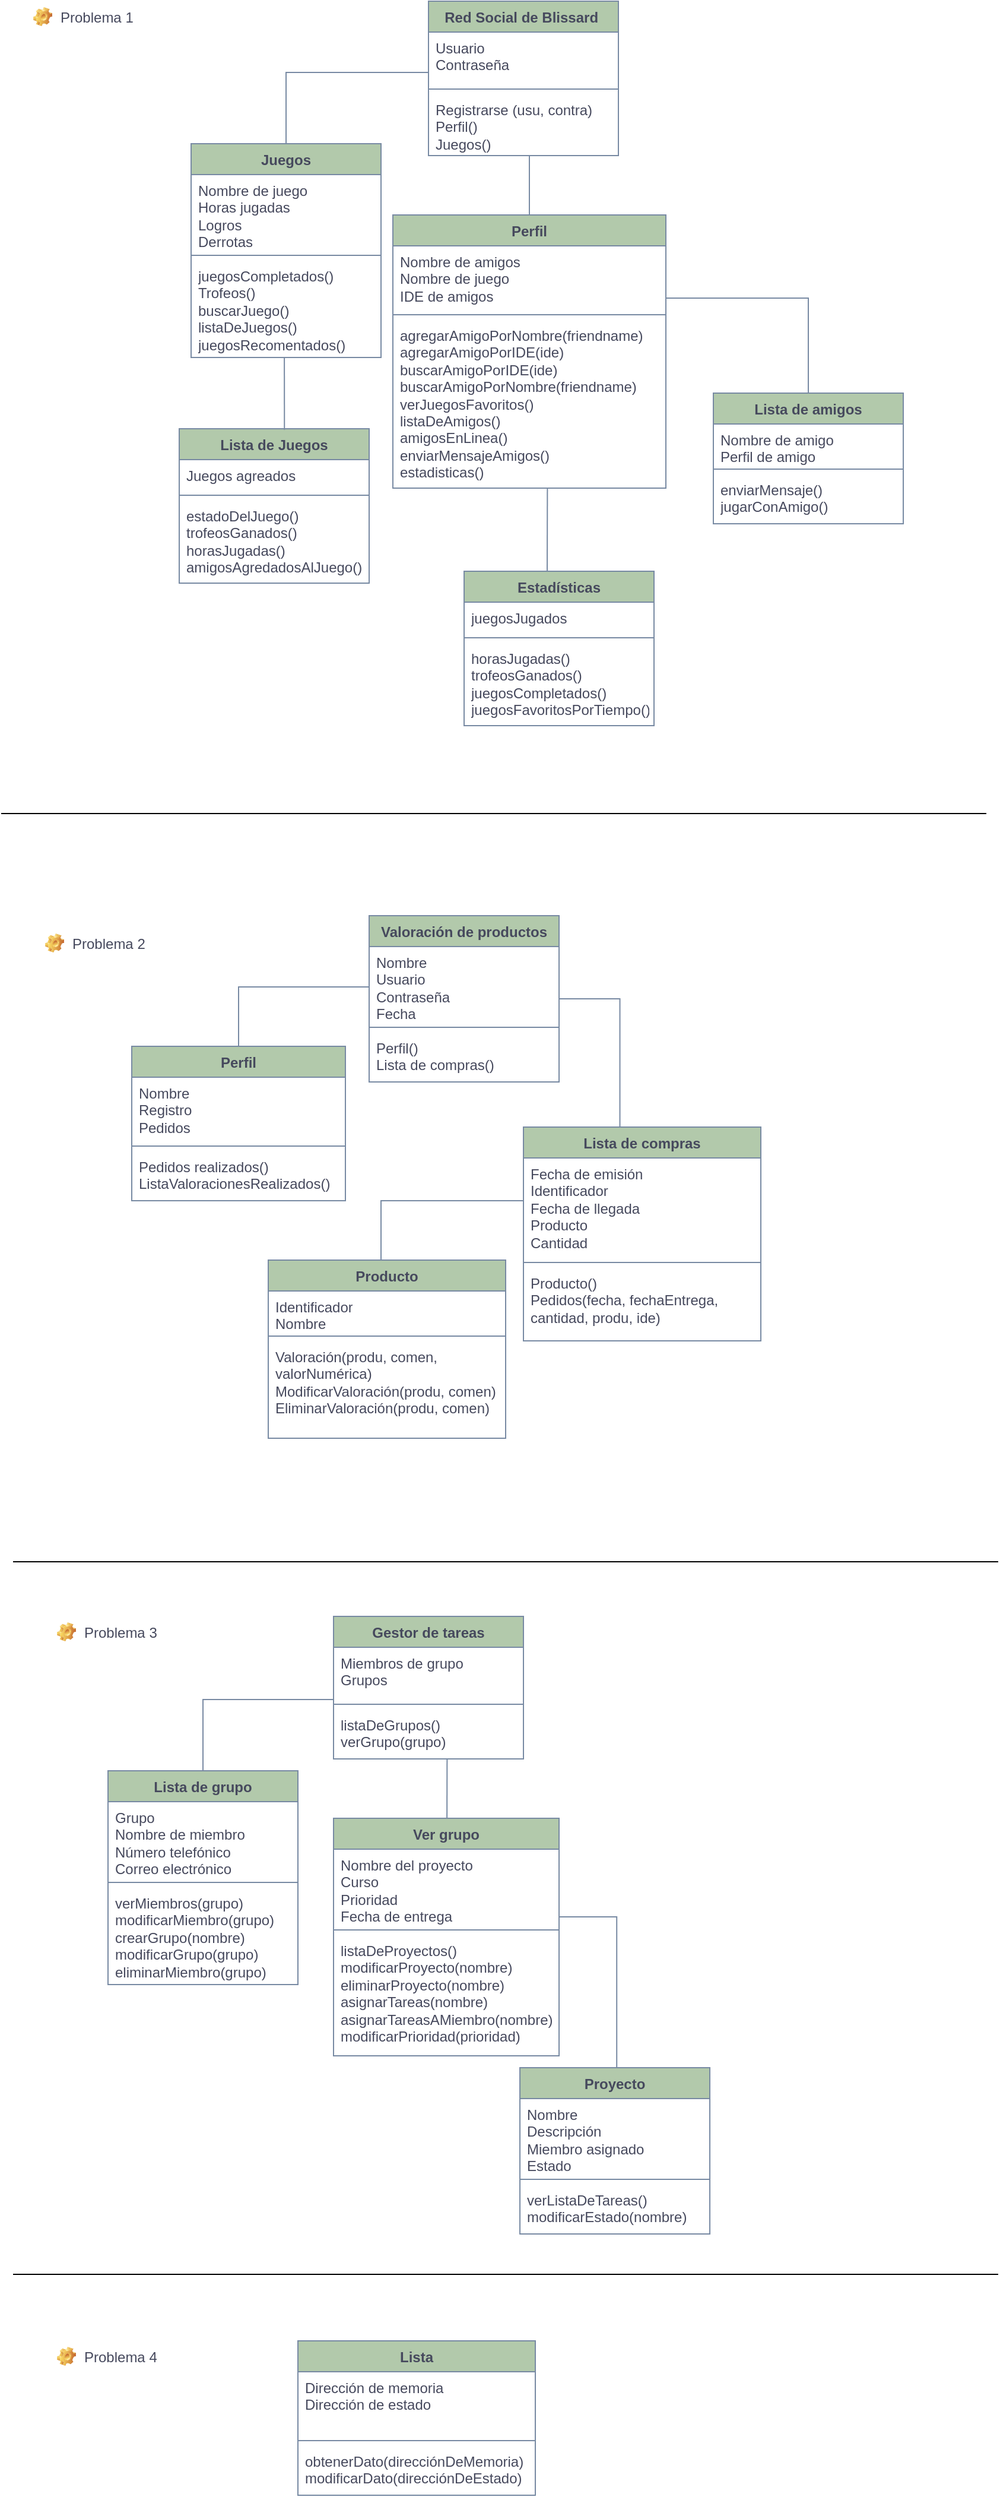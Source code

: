 <mxfile version="28.1.0">
  <diagram name="Page-1" id="nePGHPv4rIZrpmW9tdRf">
    <mxGraphModel dx="4916" dy="2832" grid="1" gridSize="10" guides="1" tooltips="1" connect="1" arrows="1" fold="1" page="1" pageScale="1" pageWidth="850" pageHeight="1100" math="0" shadow="0">
      <root>
        <mxCell id="0" />
        <mxCell id="1" parent="0" />
        <mxCell id="qGfshK4993wqcHGZQ2OQ-21" value="&lt;span style=&quot;text-wrap-mode: nowrap;&quot;&gt;Red Social de Blissard&amp;nbsp;&lt;/span&gt;" style="swimlane;fontStyle=1;align=center;verticalAlign=top;childLayout=stackLayout;horizontal=1;startSize=26;horizontalStack=0;resizeParent=1;resizeParentMax=0;resizeLast=0;collapsible=1;marginBottom=0;whiteSpace=wrap;html=1;labelBackgroundColor=none;fillColor=#B2C9AB;strokeColor=#788AA3;fontColor=#46495D;" parent="1" vertex="1">
          <mxGeometry x="360" y="40" width="160" height="130" as="geometry" />
        </mxCell>
        <mxCell id="qGfshK4993wqcHGZQ2OQ-22" value="Usuario&lt;div&gt;Contraseña&lt;/div&gt;" style="text;strokeColor=none;fillColor=none;align=left;verticalAlign=top;spacingLeft=4;spacingRight=4;overflow=hidden;rotatable=0;points=[[0,0.5],[1,0.5]];portConstraint=eastwest;whiteSpace=wrap;html=1;labelBackgroundColor=none;fontColor=#46495D;" parent="qGfshK4993wqcHGZQ2OQ-21" vertex="1">
          <mxGeometry y="26" width="160" height="44" as="geometry" />
        </mxCell>
        <mxCell id="qGfshK4993wqcHGZQ2OQ-23" value="" style="line;strokeWidth=1;fillColor=none;align=left;verticalAlign=middle;spacingTop=-1;spacingLeft=3;spacingRight=3;rotatable=0;labelPosition=right;points=[];portConstraint=eastwest;strokeColor=#788AA3;labelBackgroundColor=none;fontColor=#46495D;" parent="qGfshK4993wqcHGZQ2OQ-21" vertex="1">
          <mxGeometry y="70" width="160" height="8" as="geometry" />
        </mxCell>
        <mxCell id="qGfshK4993wqcHGZQ2OQ-24" value="&lt;div&gt;Registrarse (usu, contra)&lt;/div&gt;&lt;div&gt;Perfil()&lt;/div&gt;&lt;div&gt;Juegos()&lt;/div&gt;&lt;div&gt;&lt;br&gt;&lt;/div&gt;" style="text;strokeColor=none;fillColor=none;align=left;verticalAlign=top;spacingLeft=4;spacingRight=4;overflow=hidden;rotatable=0;points=[[0,0.5],[1,0.5]];portConstraint=eastwest;whiteSpace=wrap;html=1;labelBackgroundColor=none;fontColor=#46495D;" parent="qGfshK4993wqcHGZQ2OQ-21" vertex="1">
          <mxGeometry y="78" width="160" height="52" as="geometry" />
        </mxCell>
        <mxCell id="qGfshK4993wqcHGZQ2OQ-25" value="Perfil" style="swimlane;fontStyle=1;align=center;verticalAlign=top;childLayout=stackLayout;horizontal=1;startSize=26;horizontalStack=0;resizeParent=1;resizeParentMax=0;resizeLast=0;collapsible=1;marginBottom=0;whiteSpace=wrap;html=1;labelBackgroundColor=none;fillColor=#B2C9AB;strokeColor=#788AA3;fontColor=#46495D;" parent="1" vertex="1">
          <mxGeometry x="330" y="220" width="230" height="230" as="geometry" />
        </mxCell>
        <mxCell id="qGfshK4993wqcHGZQ2OQ-26" value="Nombre de amigos&lt;div&gt;Nombre de juego&lt;/div&gt;&lt;div&gt;IDE de amigos&lt;/div&gt;&lt;div&gt;&lt;br&gt;&lt;/div&gt;" style="text;strokeColor=none;fillColor=none;align=left;verticalAlign=top;spacingLeft=4;spacingRight=4;overflow=hidden;rotatable=0;points=[[0,0.5],[1,0.5]];portConstraint=eastwest;whiteSpace=wrap;html=1;labelBackgroundColor=none;fontColor=#46495D;" parent="qGfshK4993wqcHGZQ2OQ-25" vertex="1">
          <mxGeometry y="26" width="230" height="54" as="geometry" />
        </mxCell>
        <mxCell id="qGfshK4993wqcHGZQ2OQ-27" value="" style="line;strokeWidth=1;fillColor=none;align=left;verticalAlign=middle;spacingTop=-1;spacingLeft=3;spacingRight=3;rotatable=0;labelPosition=right;points=[];portConstraint=eastwest;strokeColor=#788AA3;labelBackgroundColor=none;fontColor=#46495D;" parent="qGfshK4993wqcHGZQ2OQ-25" vertex="1">
          <mxGeometry y="80" width="230" height="8" as="geometry" />
        </mxCell>
        <mxCell id="qGfshK4993wqcHGZQ2OQ-28" value="agregarAmigoPorNombre(friendname)&lt;div&gt;agregarAmigoPorIDE(ide)&lt;/div&gt;&lt;div&gt;buscarAmigoPorIDE(ide)&lt;/div&gt;&lt;div&gt;buscarAmigoPorNombre(friendname)&lt;/div&gt;&lt;div&gt;verJuegosFavoritos()&lt;/div&gt;&lt;div&gt;listaDeAmigos()&lt;/div&gt;&lt;div&gt;amigosEnLinea()&lt;/div&gt;&lt;div&gt;enviarMensajeAmigos()&lt;/div&gt;&lt;div&gt;estadisticas()&lt;/div&gt;" style="text;strokeColor=none;fillColor=none;align=left;verticalAlign=top;spacingLeft=4;spacingRight=4;overflow=hidden;rotatable=0;points=[[0,0.5],[1,0.5]];portConstraint=eastwest;whiteSpace=wrap;html=1;labelBackgroundColor=none;fontColor=#46495D;" parent="qGfshK4993wqcHGZQ2OQ-25" vertex="1">
          <mxGeometry y="88" width="230" height="142" as="geometry" />
        </mxCell>
        <mxCell id="qGfshK4993wqcHGZQ2OQ-31" value="" style="shape=crossbar;whiteSpace=wrap;html=1;rounded=1;direction=south;fillColor=#B2C9AB;strokeColor=#788AA3;fontColor=#46495D;labelBackgroundColor=none;" parent="1" vertex="1">
          <mxGeometry x="435" y="170" width="20" height="50" as="geometry" />
        </mxCell>
        <mxCell id="qGfshK4993wqcHGZQ2OQ-33" value="Juegos" style="swimlane;fontStyle=1;align=center;verticalAlign=top;childLayout=stackLayout;horizontal=1;startSize=26;horizontalStack=0;resizeParent=1;resizeParentMax=0;resizeLast=0;collapsible=1;marginBottom=0;whiteSpace=wrap;html=1;labelBackgroundColor=none;fillColor=#B2C9AB;strokeColor=#788AA3;fontColor=#46495D;" parent="1" vertex="1">
          <mxGeometry x="160" y="160" width="160" height="180" as="geometry" />
        </mxCell>
        <mxCell id="qGfshK4993wqcHGZQ2OQ-34" value="Nombre de juego&lt;div&gt;Horas jugadas&lt;/div&gt;&lt;div&gt;Logros&lt;/div&gt;&lt;div&gt;Derrotas&lt;/div&gt;&lt;div&gt;&lt;br&gt;&lt;/div&gt;&lt;div&gt;&lt;br&gt;&lt;/div&gt;" style="text;strokeColor=none;fillColor=none;align=left;verticalAlign=top;spacingLeft=4;spacingRight=4;overflow=hidden;rotatable=0;points=[[0,0.5],[1,0.5]];portConstraint=eastwest;whiteSpace=wrap;html=1;labelBackgroundColor=none;fontColor=#46495D;" parent="qGfshK4993wqcHGZQ2OQ-33" vertex="1">
          <mxGeometry y="26" width="160" height="64" as="geometry" />
        </mxCell>
        <mxCell id="qGfshK4993wqcHGZQ2OQ-35" value="" style="line;strokeWidth=1;fillColor=none;align=left;verticalAlign=middle;spacingTop=-1;spacingLeft=3;spacingRight=3;rotatable=0;labelPosition=right;points=[];portConstraint=eastwest;strokeColor=#788AA3;labelBackgroundColor=none;fontColor=#46495D;" parent="qGfshK4993wqcHGZQ2OQ-33" vertex="1">
          <mxGeometry y="90" width="160" height="8" as="geometry" />
        </mxCell>
        <mxCell id="qGfshK4993wqcHGZQ2OQ-36" value="juegosCompletados()&lt;div&gt;Trofeos()&lt;/div&gt;&lt;div&gt;buscarJuego()&lt;/div&gt;&lt;div&gt;listaDeJuegos()&lt;/div&gt;&lt;div&gt;juegosRecomentados()&lt;/div&gt;&lt;div&gt;&lt;br&gt;&lt;/div&gt;" style="text;strokeColor=none;fillColor=none;align=left;verticalAlign=top;spacingLeft=4;spacingRight=4;overflow=hidden;rotatable=0;points=[[0,0.5],[1,0.5]];portConstraint=eastwest;whiteSpace=wrap;html=1;labelBackgroundColor=none;fontColor=#46495D;" parent="qGfshK4993wqcHGZQ2OQ-33" vertex="1">
          <mxGeometry y="98" width="160" height="82" as="geometry" />
        </mxCell>
        <mxCell id="qGfshK4993wqcHGZQ2OQ-44" value="" style="shape=partialRectangle;whiteSpace=wrap;html=1;bottom=0;right=0;fillColor=none;labelBackgroundColor=none;strokeColor=#788AA3;fontColor=#46495D;" parent="1" vertex="1">
          <mxGeometry x="240" y="100" width="120" height="60" as="geometry" />
        </mxCell>
        <mxCell id="qGfshK4993wqcHGZQ2OQ-46" value="Lista de amigos" style="swimlane;fontStyle=1;align=center;verticalAlign=top;childLayout=stackLayout;horizontal=1;startSize=26;horizontalStack=0;resizeParent=1;resizeParentMax=0;resizeLast=0;collapsible=1;marginBottom=0;whiteSpace=wrap;html=1;labelBackgroundColor=none;fillColor=#B2C9AB;strokeColor=#788AA3;fontColor=#46495D;" parent="1" vertex="1">
          <mxGeometry x="600" y="370" width="160" height="110" as="geometry" />
        </mxCell>
        <mxCell id="qGfshK4993wqcHGZQ2OQ-47" value="Nombre de amigo&lt;div&gt;Perfil de amigo&lt;/div&gt;&lt;div&gt;&lt;br&gt;&lt;/div&gt;&lt;div&gt;&lt;br&gt;&lt;/div&gt;" style="text;strokeColor=none;fillColor=none;align=left;verticalAlign=top;spacingLeft=4;spacingRight=4;overflow=hidden;rotatable=0;points=[[0,0.5],[1,0.5]];portConstraint=eastwest;whiteSpace=wrap;html=1;labelBackgroundColor=none;fontColor=#46495D;" parent="qGfshK4993wqcHGZQ2OQ-46" vertex="1">
          <mxGeometry y="26" width="160" height="34" as="geometry" />
        </mxCell>
        <mxCell id="qGfshK4993wqcHGZQ2OQ-48" value="" style="line;strokeWidth=1;fillColor=none;align=left;verticalAlign=middle;spacingTop=-1;spacingLeft=3;spacingRight=3;rotatable=0;labelPosition=right;points=[];portConstraint=eastwest;strokeColor=#788AA3;labelBackgroundColor=none;fontColor=#46495D;" parent="qGfshK4993wqcHGZQ2OQ-46" vertex="1">
          <mxGeometry y="60" width="160" height="8" as="geometry" />
        </mxCell>
        <mxCell id="qGfshK4993wqcHGZQ2OQ-49" value="enviarMensaje()&lt;div&gt;jugarConAmigo()&lt;/div&gt;&lt;div&gt;&lt;br&gt;&lt;/div&gt;" style="text;strokeColor=none;fillColor=none;align=left;verticalAlign=top;spacingLeft=4;spacingRight=4;overflow=hidden;rotatable=0;points=[[0,0.5],[1,0.5]];portConstraint=eastwest;whiteSpace=wrap;html=1;labelBackgroundColor=none;fontColor=#46495D;" parent="qGfshK4993wqcHGZQ2OQ-46" vertex="1">
          <mxGeometry y="68" width="160" height="42" as="geometry" />
        </mxCell>
        <mxCell id="qGfshK4993wqcHGZQ2OQ-51" value="" style="endArrow=none;html=1;edgeStyle=orthogonalEdgeStyle;rounded=0;entryX=0.5;entryY=0;entryDx=0;entryDy=0;labelBackgroundColor=none;strokeColor=#788AA3;fontColor=default;" parent="1" target="qGfshK4993wqcHGZQ2OQ-46" edge="1">
          <mxGeometry relative="1" as="geometry">
            <mxPoint x="560" y="290" as="sourcePoint" />
            <mxPoint x="720" y="230" as="targetPoint" />
            <Array as="points">
              <mxPoint x="680" y="290" />
            </Array>
          </mxGeometry>
        </mxCell>
        <mxCell id="qGfshK4993wqcHGZQ2OQ-54" value="Lista de Juegos" style="swimlane;fontStyle=1;align=center;verticalAlign=top;childLayout=stackLayout;horizontal=1;startSize=26;horizontalStack=0;resizeParent=1;resizeParentMax=0;resizeLast=0;collapsible=1;marginBottom=0;whiteSpace=wrap;html=1;labelBackgroundColor=none;fillColor=#B2C9AB;strokeColor=#788AA3;fontColor=#46495D;" parent="1" vertex="1">
          <mxGeometry x="150" y="400" width="160" height="130" as="geometry" />
        </mxCell>
        <mxCell id="qGfshK4993wqcHGZQ2OQ-55" value="Juegos agreados" style="text;strokeColor=none;fillColor=none;align=left;verticalAlign=top;spacingLeft=4;spacingRight=4;overflow=hidden;rotatable=0;points=[[0,0.5],[1,0.5]];portConstraint=eastwest;whiteSpace=wrap;html=1;labelBackgroundColor=none;fontColor=#46495D;" parent="qGfshK4993wqcHGZQ2OQ-54" vertex="1">
          <mxGeometry y="26" width="160" height="26" as="geometry" />
        </mxCell>
        <mxCell id="qGfshK4993wqcHGZQ2OQ-56" value="" style="line;strokeWidth=1;fillColor=none;align=left;verticalAlign=middle;spacingTop=-1;spacingLeft=3;spacingRight=3;rotatable=0;labelPosition=right;points=[];portConstraint=eastwest;strokeColor=#788AA3;labelBackgroundColor=none;fontColor=#46495D;" parent="qGfshK4993wqcHGZQ2OQ-54" vertex="1">
          <mxGeometry y="52" width="160" height="8" as="geometry" />
        </mxCell>
        <mxCell id="qGfshK4993wqcHGZQ2OQ-57" value="estadoDelJuego()&lt;div&gt;trofeosGanados()&lt;/div&gt;&lt;div&gt;horasJugadas()&lt;/div&gt;&lt;div&gt;amigosAgredadosAlJuego()&lt;br&gt;&lt;/div&gt;&lt;div&gt;&lt;br&gt;&lt;/div&gt;&lt;div&gt;&lt;br&gt;&lt;/div&gt;" style="text;strokeColor=none;fillColor=none;align=left;verticalAlign=top;spacingLeft=4;spacingRight=4;overflow=hidden;rotatable=0;points=[[0,0.5],[1,0.5]];portConstraint=eastwest;whiteSpace=wrap;html=1;labelBackgroundColor=none;fontColor=#46495D;" parent="qGfshK4993wqcHGZQ2OQ-54" vertex="1">
          <mxGeometry y="60" width="160" height="70" as="geometry" />
        </mxCell>
        <mxCell id="qGfshK4993wqcHGZQ2OQ-61" value="" style="endArrow=none;html=1;rounded=0;exitX=0.554;exitY=0.007;exitDx=0;exitDy=0;exitPerimeter=0;entryX=0.491;entryY=1;entryDx=0;entryDy=0;entryPerimeter=0;labelBackgroundColor=none;strokeColor=#788AA3;fontColor=default;" parent="1" source="qGfshK4993wqcHGZQ2OQ-54" target="qGfshK4993wqcHGZQ2OQ-36" edge="1">
          <mxGeometry width="50" height="50" relative="1" as="geometry">
            <mxPoint x="300" y="370" as="sourcePoint" />
            <mxPoint x="240" y="340" as="targetPoint" />
          </mxGeometry>
        </mxCell>
        <mxCell id="qGfshK4993wqcHGZQ2OQ-64" value="Estadísticas" style="swimlane;fontStyle=1;align=center;verticalAlign=top;childLayout=stackLayout;horizontal=1;startSize=26;horizontalStack=0;resizeParent=1;resizeParentMax=0;resizeLast=0;collapsible=1;marginBottom=0;whiteSpace=wrap;html=1;labelBackgroundColor=none;fillColor=#B2C9AB;strokeColor=#788AA3;fontColor=#46495D;" parent="1" vertex="1">
          <mxGeometry x="390" y="520" width="160" height="130" as="geometry" />
        </mxCell>
        <mxCell id="qGfshK4993wqcHGZQ2OQ-65" value="juegosJugados" style="text;strokeColor=none;fillColor=none;align=left;verticalAlign=top;spacingLeft=4;spacingRight=4;overflow=hidden;rotatable=0;points=[[0,0.5],[1,0.5]];portConstraint=eastwest;whiteSpace=wrap;html=1;labelBackgroundColor=none;fontColor=#46495D;" parent="qGfshK4993wqcHGZQ2OQ-64" vertex="1">
          <mxGeometry y="26" width="160" height="26" as="geometry" />
        </mxCell>
        <mxCell id="qGfshK4993wqcHGZQ2OQ-66" value="" style="line;strokeWidth=1;fillColor=none;align=left;verticalAlign=middle;spacingTop=-1;spacingLeft=3;spacingRight=3;rotatable=0;labelPosition=right;points=[];portConstraint=eastwest;strokeColor=#788AA3;labelBackgroundColor=none;fontColor=#46495D;" parent="qGfshK4993wqcHGZQ2OQ-64" vertex="1">
          <mxGeometry y="52" width="160" height="8" as="geometry" />
        </mxCell>
        <mxCell id="qGfshK4993wqcHGZQ2OQ-67" value="horasJugadas()&lt;div&gt;trofeosGanados()&lt;/div&gt;&lt;div&gt;juegosCompletados()&lt;/div&gt;&lt;div&gt;juegosFavoritosPorTiempo()&lt;/div&gt;" style="text;strokeColor=none;fillColor=none;align=left;verticalAlign=top;spacingLeft=4;spacingRight=4;overflow=hidden;rotatable=0;points=[[0,0.5],[1,0.5]];portConstraint=eastwest;whiteSpace=wrap;html=1;labelBackgroundColor=none;fontColor=#46495D;" parent="qGfshK4993wqcHGZQ2OQ-64" vertex="1">
          <mxGeometry y="60" width="160" height="70" as="geometry" />
        </mxCell>
        <mxCell id="qGfshK4993wqcHGZQ2OQ-68" value="" style="endArrow=none;html=1;rounded=0;entryX=0.566;entryY=1;entryDx=0;entryDy=0;entryPerimeter=0;exitX=0.421;exitY=0.021;exitDx=0;exitDy=0;exitPerimeter=0;labelBackgroundColor=none;strokeColor=#788AA3;fontColor=default;" parent="1" target="qGfshK4993wqcHGZQ2OQ-28" edge="1">
          <mxGeometry width="50" height="50" relative="1" as="geometry">
            <mxPoint x="460.0" y="519.996" as="sourcePoint" />
            <mxPoint x="460.06" y="451.03" as="targetPoint" />
          </mxGeometry>
        </mxCell>
        <mxCell id="eOEwtgXV2Clq9Z4EroV--1" value="Valoración de productos" style="swimlane;fontStyle=1;align=center;verticalAlign=top;childLayout=stackLayout;horizontal=1;startSize=26;horizontalStack=0;resizeParent=1;resizeParentMax=0;resizeLast=0;collapsible=1;marginBottom=0;whiteSpace=wrap;html=1;labelBackgroundColor=none;fillColor=#B2C9AB;strokeColor=#788AA3;fontColor=#46495D;" vertex="1" parent="1">
          <mxGeometry x="310" y="810" width="160" height="140" as="geometry" />
        </mxCell>
        <mxCell id="eOEwtgXV2Clq9Z4EroV--2" value="Nombre&lt;div&gt;Usuario&lt;/div&gt;&lt;div&gt;Contraseña&lt;/div&gt;&lt;div&gt;Fecha&lt;/div&gt;" style="text;align=left;verticalAlign=top;spacingLeft=4;spacingRight=4;overflow=hidden;rotatable=0;points=[[0,0.5],[1,0.5]];portConstraint=eastwest;whiteSpace=wrap;html=1;labelBackgroundColor=none;fontColor=#46495D;" vertex="1" parent="eOEwtgXV2Clq9Z4EroV--1">
          <mxGeometry y="26" width="160" height="64" as="geometry" />
        </mxCell>
        <mxCell id="eOEwtgXV2Clq9Z4EroV--3" value="" style="line;strokeWidth=1;align=left;verticalAlign=middle;spacingTop=-1;spacingLeft=3;spacingRight=3;rotatable=0;labelPosition=right;points=[];portConstraint=eastwest;labelBackgroundColor=none;fillColor=#B2C9AB;strokeColor=#788AA3;fontColor=#46495D;" vertex="1" parent="eOEwtgXV2Clq9Z4EroV--1">
          <mxGeometry y="90" width="160" height="8" as="geometry" />
        </mxCell>
        <mxCell id="eOEwtgXV2Clq9Z4EroV--4" value="Perfil()&lt;div&gt;&lt;span style=&quot;background-color: transparent; color: light-dark(rgb(70, 73, 93), rgb(170, 173, 190));&quot;&gt;Lista de compras()&lt;/span&gt;&lt;/div&gt;" style="text;align=left;verticalAlign=top;spacingLeft=4;spacingRight=4;overflow=hidden;rotatable=0;points=[[0,0.5],[1,0.5]];portConstraint=eastwest;whiteSpace=wrap;html=1;labelBackgroundColor=none;fontColor=#46495D;" vertex="1" parent="eOEwtgXV2Clq9Z4EroV--1">
          <mxGeometry y="98" width="160" height="42" as="geometry" />
        </mxCell>
        <mxCell id="eOEwtgXV2Clq9Z4EroV--5" value="Problema 1" style="label;fontStyle=0;strokeColor=none;fillColor=none;align=left;verticalAlign=top;overflow=hidden;spacingLeft=28;spacingRight=4;rotatable=0;points=[[0,0.5],[1,0.5]];portConstraint=eastwest;imageWidth=16;imageHeight=16;whiteSpace=wrap;html=1;image=img/clipart/Gear_128x128.png;labelBackgroundColor=none;fontColor=#46495D;" vertex="1" parent="1">
          <mxGeometry x="20" y="40" width="120" height="26" as="geometry" />
        </mxCell>
        <mxCell id="eOEwtgXV2Clq9Z4EroV--6" value="Problema 3" style="label;fontStyle=0;strokeColor=none;fillColor=none;align=left;verticalAlign=top;overflow=hidden;spacingLeft=28;spacingRight=4;rotatable=0;points=[[0,0.5],[1,0.5]];portConstraint=eastwest;imageWidth=16;imageHeight=16;whiteSpace=wrap;html=1;image=img/clipart/Gear_128x128.png;labelBackgroundColor=none;fontColor=#46495D;" vertex="1" parent="1">
          <mxGeometry x="40" y="1400" width="120" height="26" as="geometry" />
        </mxCell>
        <mxCell id="eOEwtgXV2Clq9Z4EroV--7" value="Perfil" style="swimlane;fontStyle=1;align=center;verticalAlign=top;childLayout=stackLayout;horizontal=1;startSize=26;horizontalStack=0;resizeParent=1;resizeParentMax=0;resizeLast=0;collapsible=1;marginBottom=0;whiteSpace=wrap;html=1;strokeColor=#788AA3;fontColor=#46495D;fillColor=#B2C9AB;" vertex="1" parent="1">
          <mxGeometry x="110" y="920" width="180" height="130" as="geometry" />
        </mxCell>
        <mxCell id="eOEwtgXV2Clq9Z4EroV--8" value="Nombre&lt;div&gt;Registro&lt;/div&gt;&lt;div&gt;Pedidos&lt;/div&gt;" style="text;strokeColor=none;fillColor=none;align=left;verticalAlign=top;spacingLeft=4;spacingRight=4;overflow=hidden;rotatable=0;points=[[0,0.5],[1,0.5]];portConstraint=eastwest;whiteSpace=wrap;html=1;fontColor=#46495D;" vertex="1" parent="eOEwtgXV2Clq9Z4EroV--7">
          <mxGeometry y="26" width="180" height="54" as="geometry" />
        </mxCell>
        <mxCell id="eOEwtgXV2Clq9Z4EroV--9" value="" style="line;strokeWidth=1;fillColor=none;align=left;verticalAlign=middle;spacingTop=-1;spacingLeft=3;spacingRight=3;rotatable=0;labelPosition=right;points=[];portConstraint=eastwest;strokeColor=inherit;fontColor=#46495D;" vertex="1" parent="eOEwtgXV2Clq9Z4EroV--7">
          <mxGeometry y="80" width="180" height="8" as="geometry" />
        </mxCell>
        <mxCell id="eOEwtgXV2Clq9Z4EroV--10" value="Pedidos realizados()&lt;div&gt;ListaValoracionesRealizados()&lt;br&gt;&lt;div&gt;&lt;br&gt;&lt;/div&gt;&lt;/div&gt;" style="text;strokeColor=none;fillColor=none;align=left;verticalAlign=top;spacingLeft=4;spacingRight=4;overflow=hidden;rotatable=0;points=[[0,0.5],[1,0.5]];portConstraint=eastwest;whiteSpace=wrap;html=1;fontColor=#46495D;" vertex="1" parent="eOEwtgXV2Clq9Z4EroV--7">
          <mxGeometry y="88" width="180" height="42" as="geometry" />
        </mxCell>
        <mxCell id="eOEwtgXV2Clq9Z4EroV--11" value="Lista de compras" style="swimlane;fontStyle=1;align=center;verticalAlign=top;childLayout=stackLayout;horizontal=1;startSize=26;horizontalStack=0;resizeParent=1;resizeParentMax=0;resizeLast=0;collapsible=1;marginBottom=0;whiteSpace=wrap;html=1;strokeColor=#788AA3;fontColor=#46495D;fillColor=#B2C9AB;" vertex="1" parent="1">
          <mxGeometry x="440" y="988" width="200" height="180" as="geometry" />
        </mxCell>
        <mxCell id="eOEwtgXV2Clq9Z4EroV--12" value="Fecha de emisión&lt;div&gt;Identificador&lt;/div&gt;&lt;div&gt;Fecha de llegada&lt;/div&gt;&lt;div&gt;Producto&lt;/div&gt;&lt;div&gt;Cantidad&lt;/div&gt;" style="text;strokeColor=none;fillColor=none;align=left;verticalAlign=top;spacingLeft=4;spacingRight=4;overflow=hidden;rotatable=0;points=[[0,0.5],[1,0.5]];portConstraint=eastwest;whiteSpace=wrap;html=1;fontColor=#46495D;" vertex="1" parent="eOEwtgXV2Clq9Z4EroV--11">
          <mxGeometry y="26" width="200" height="84" as="geometry" />
        </mxCell>
        <mxCell id="eOEwtgXV2Clq9Z4EroV--13" value="" style="line;strokeWidth=1;fillColor=none;align=left;verticalAlign=middle;spacingTop=-1;spacingLeft=3;spacingRight=3;rotatable=0;labelPosition=right;points=[];portConstraint=eastwest;strokeColor=inherit;fontColor=#46495D;" vertex="1" parent="eOEwtgXV2Clq9Z4EroV--11">
          <mxGeometry y="110" width="200" height="8" as="geometry" />
        </mxCell>
        <mxCell id="eOEwtgXV2Clq9Z4EroV--14" value="Producto()&lt;div&gt;Pedidos(fecha, fechaEntrega, cantidad, produ, ide)&lt;/div&gt;" style="text;strokeColor=none;fillColor=none;align=left;verticalAlign=top;spacingLeft=4;spacingRight=4;overflow=hidden;rotatable=0;points=[[0,0.5],[1,0.5]];portConstraint=eastwest;whiteSpace=wrap;html=1;fontColor=#46495D;" vertex="1" parent="eOEwtgXV2Clq9Z4EroV--11">
          <mxGeometry y="118" width="200" height="62" as="geometry" />
        </mxCell>
        <mxCell id="eOEwtgXV2Clq9Z4EroV--15" value="" style="shape=partialRectangle;whiteSpace=wrap;html=1;bottom=0;right=0;fillColor=none;labelBackgroundColor=none;strokeColor=#788AA3;fontColor=#46495D;" vertex="1" parent="1">
          <mxGeometry x="200" y="870" width="110" height="50" as="geometry" />
        </mxCell>
        <mxCell id="eOEwtgXV2Clq9Z4EroV--16" value="" style="shape=partialRectangle;whiteSpace=wrap;html=1;bottom=0;right=0;fillColor=none;labelBackgroundColor=none;strokeColor=#788AA3;fontColor=#46495D;rotation=90;" vertex="1" parent="1">
          <mxGeometry x="441.88" y="908.13" width="107.5" height="51.25" as="geometry" />
        </mxCell>
        <mxCell id="eOEwtgXV2Clq9Z4EroV--17" value="Producto" style="swimlane;fontStyle=1;align=center;verticalAlign=top;childLayout=stackLayout;horizontal=1;startSize=26;horizontalStack=0;resizeParent=1;resizeParentMax=0;resizeLast=0;collapsible=1;marginBottom=0;whiteSpace=wrap;html=1;strokeColor=#788AA3;fontColor=#46495D;fillColor=#B2C9AB;" vertex="1" parent="1">
          <mxGeometry x="225" y="1100" width="200" height="150" as="geometry" />
        </mxCell>
        <mxCell id="eOEwtgXV2Clq9Z4EroV--18" value="Identificador&lt;div&gt;Nombre&lt;/div&gt;" style="text;strokeColor=none;fillColor=none;align=left;verticalAlign=top;spacingLeft=4;spacingRight=4;overflow=hidden;rotatable=0;points=[[0,0.5],[1,0.5]];portConstraint=eastwest;whiteSpace=wrap;html=1;fontColor=#46495D;" vertex="1" parent="eOEwtgXV2Clq9Z4EroV--17">
          <mxGeometry y="26" width="200" height="34" as="geometry" />
        </mxCell>
        <mxCell id="eOEwtgXV2Clq9Z4EroV--19" value="" style="line;strokeWidth=1;fillColor=none;align=left;verticalAlign=middle;spacingTop=-1;spacingLeft=3;spacingRight=3;rotatable=0;labelPosition=right;points=[];portConstraint=eastwest;strokeColor=inherit;fontColor=#46495D;" vertex="1" parent="eOEwtgXV2Clq9Z4EroV--17">
          <mxGeometry y="60" width="200" height="8" as="geometry" />
        </mxCell>
        <mxCell id="eOEwtgXV2Clq9Z4EroV--20" value="Valoración(produ, comen, valorNumérica)&lt;div&gt;ModificarValoración(produ, comen)&lt;/div&gt;&lt;div&gt;EliminarValoración(produ, comen)&lt;/div&gt;&lt;div&gt;&lt;br&gt;&lt;/div&gt;" style="text;strokeColor=none;fillColor=none;align=left;verticalAlign=top;spacingLeft=4;spacingRight=4;overflow=hidden;rotatable=0;points=[[0,0.5],[1,0.5]];portConstraint=eastwest;whiteSpace=wrap;html=1;fontColor=#46495D;" vertex="1" parent="eOEwtgXV2Clq9Z4EroV--17">
          <mxGeometry y="68" width="200" height="82" as="geometry" />
        </mxCell>
        <mxCell id="eOEwtgXV2Clq9Z4EroV--21" value="" style="shape=partialRectangle;whiteSpace=wrap;html=1;bottom=0;right=0;fillColor=none;labelBackgroundColor=none;strokeColor=#788AA3;fontColor=#46495D;" vertex="1" parent="1">
          <mxGeometry x="320" y="1050" width="120" height="50" as="geometry" />
        </mxCell>
        <mxCell id="eOEwtgXV2Clq9Z4EroV--22" value="Problema 2" style="label;fontStyle=0;strokeColor=none;fillColor=none;align=left;verticalAlign=top;overflow=hidden;spacingLeft=28;spacingRight=4;rotatable=0;points=[[0,0.5],[1,0.5]];portConstraint=eastwest;imageWidth=16;imageHeight=16;whiteSpace=wrap;html=1;image=img/clipart/Gear_128x128.png;labelBackgroundColor=none;fontColor=#46495D;" vertex="1" parent="1">
          <mxGeometry x="30" y="820" width="120" height="26" as="geometry" />
        </mxCell>
        <mxCell id="eOEwtgXV2Clq9Z4EroV--23" value="Gestor de tareas" style="swimlane;fontStyle=1;align=center;verticalAlign=top;childLayout=stackLayout;horizontal=1;startSize=26;horizontalStack=0;resizeParent=1;resizeParentMax=0;resizeLast=0;collapsible=1;marginBottom=0;whiteSpace=wrap;html=1;strokeColor=#788AA3;fontColor=#46495D;fillColor=#B2C9AB;" vertex="1" parent="1">
          <mxGeometry x="280" y="1400" width="160" height="120" as="geometry" />
        </mxCell>
        <mxCell id="eOEwtgXV2Clq9Z4EroV--24" value="Miembros de grupo&lt;div&gt;Grupos&lt;/div&gt;" style="text;strokeColor=none;fillColor=none;align=left;verticalAlign=top;spacingLeft=4;spacingRight=4;overflow=hidden;rotatable=0;points=[[0,0.5],[1,0.5]];portConstraint=eastwest;whiteSpace=wrap;html=1;fontColor=#46495D;" vertex="1" parent="eOEwtgXV2Clq9Z4EroV--23">
          <mxGeometry y="26" width="160" height="44" as="geometry" />
        </mxCell>
        <mxCell id="eOEwtgXV2Clq9Z4EroV--25" value="" style="line;strokeWidth=1;fillColor=none;align=left;verticalAlign=middle;spacingTop=-1;spacingLeft=3;spacingRight=3;rotatable=0;labelPosition=right;points=[];portConstraint=eastwest;strokeColor=inherit;fontColor=#46495D;" vertex="1" parent="eOEwtgXV2Clq9Z4EroV--23">
          <mxGeometry y="70" width="160" height="8" as="geometry" />
        </mxCell>
        <mxCell id="eOEwtgXV2Clq9Z4EroV--26" value="listaDeGrupos()&lt;div&gt;verGrupo(grupo)&lt;br&gt;&lt;div&gt;&lt;br&gt;&lt;/div&gt;&lt;/div&gt;" style="text;strokeColor=none;fillColor=none;align=left;verticalAlign=top;spacingLeft=4;spacingRight=4;overflow=hidden;rotatable=0;points=[[0,0.5],[1,0.5]];portConstraint=eastwest;whiteSpace=wrap;html=1;fontColor=#46495D;" vertex="1" parent="eOEwtgXV2Clq9Z4EroV--23">
          <mxGeometry y="78" width="160" height="42" as="geometry" />
        </mxCell>
        <mxCell id="eOEwtgXV2Clq9Z4EroV--27" value="Lista de grupo" style="swimlane;fontStyle=1;align=center;verticalAlign=top;childLayout=stackLayout;horizontal=1;startSize=26;horizontalStack=0;resizeParent=1;resizeParentMax=0;resizeLast=0;collapsible=1;marginBottom=0;whiteSpace=wrap;html=1;strokeColor=#788AA3;fontColor=#46495D;fillColor=#B2C9AB;" vertex="1" parent="1">
          <mxGeometry x="90" y="1530" width="160" height="180" as="geometry" />
        </mxCell>
        <mxCell id="eOEwtgXV2Clq9Z4EroV--28" value="Grupo&lt;div&gt;Nombre de miembro&lt;/div&gt;&lt;div&gt;Número telefónico&lt;/div&gt;&lt;div&gt;Correo electrónico&lt;/div&gt;&lt;div&gt;&lt;br&gt;&lt;/div&gt;" style="text;strokeColor=none;fillColor=none;align=left;verticalAlign=top;spacingLeft=4;spacingRight=4;overflow=hidden;rotatable=0;points=[[0,0.5],[1,0.5]];portConstraint=eastwest;whiteSpace=wrap;html=1;fontColor=#46495D;" vertex="1" parent="eOEwtgXV2Clq9Z4EroV--27">
          <mxGeometry y="26" width="160" height="64" as="geometry" />
        </mxCell>
        <mxCell id="eOEwtgXV2Clq9Z4EroV--29" value="" style="line;strokeWidth=1;fillColor=none;align=left;verticalAlign=middle;spacingTop=-1;spacingLeft=3;spacingRight=3;rotatable=0;labelPosition=right;points=[];portConstraint=eastwest;strokeColor=inherit;fontColor=#46495D;" vertex="1" parent="eOEwtgXV2Clq9Z4EroV--27">
          <mxGeometry y="90" width="160" height="8" as="geometry" />
        </mxCell>
        <mxCell id="eOEwtgXV2Clq9Z4EroV--30" value="verMiembros(grupo)&lt;div&gt;modificarMiembro(grupo)&lt;/div&gt;&lt;div&gt;crearG&lt;span style=&quot;background-color: transparent; color: light-dark(rgb(70, 73, 93), rgb(170, 173, 190));&quot;&gt;rupo(nombre&lt;/span&gt;&lt;span style=&quot;background-color: transparent; color: light-dark(rgb(70, 73, 93), rgb(170, 173, 190));&quot;&gt;)&lt;/span&gt;&lt;/div&gt;&lt;div&gt;&lt;span style=&quot;background-color: transparent; color: light-dark(rgb(70, 73, 93), rgb(170, 173, 190));&quot;&gt;modificarGrupo(grupo)&lt;/span&gt;&lt;/div&gt;&lt;div&gt;&lt;div&gt;&lt;div&gt;eliminarMiembro(grupo)&lt;/div&gt;&lt;/div&gt;&lt;/div&gt;&lt;div&gt;&lt;br&gt;&lt;/div&gt;" style="text;strokeColor=none;fillColor=none;align=left;verticalAlign=top;spacingLeft=4;spacingRight=4;overflow=hidden;rotatable=0;points=[[0,0.5],[1,0.5]];portConstraint=eastwest;whiteSpace=wrap;html=1;fontColor=#46495D;" vertex="1" parent="eOEwtgXV2Clq9Z4EroV--27">
          <mxGeometry y="98" width="160" height="82" as="geometry" />
        </mxCell>
        <mxCell id="eOEwtgXV2Clq9Z4EroV--31" value="" style="shape=partialRectangle;whiteSpace=wrap;html=1;bottom=0;right=0;fillColor=none;labelBackgroundColor=none;strokeColor=#788AA3;fontColor=#46495D;" vertex="1" parent="1">
          <mxGeometry x="170" y="1470" width="110" height="60" as="geometry" />
        </mxCell>
        <mxCell id="eOEwtgXV2Clq9Z4EroV--32" value="Ver grupo" style="swimlane;fontStyle=1;align=center;verticalAlign=top;childLayout=stackLayout;horizontal=1;startSize=26;horizontalStack=0;resizeParent=1;resizeParentMax=0;resizeLast=0;collapsible=1;marginBottom=0;whiteSpace=wrap;html=1;strokeColor=#788AA3;fontColor=#46495D;fillColor=#B2C9AB;" vertex="1" parent="1">
          <mxGeometry x="280" y="1570" width="190" height="200" as="geometry" />
        </mxCell>
        <mxCell id="eOEwtgXV2Clq9Z4EroV--33" value="Nombre del proyecto&lt;div&gt;Curso&lt;/div&gt;&lt;div&gt;Prioridad&lt;/div&gt;&lt;div&gt;Fecha de entrega&lt;/div&gt;" style="text;strokeColor=none;fillColor=none;align=left;verticalAlign=top;spacingLeft=4;spacingRight=4;overflow=hidden;rotatable=0;points=[[0,0.5],[1,0.5]];portConstraint=eastwest;whiteSpace=wrap;html=1;fontColor=#46495D;" vertex="1" parent="eOEwtgXV2Clq9Z4EroV--32">
          <mxGeometry y="26" width="190" height="64" as="geometry" />
        </mxCell>
        <mxCell id="eOEwtgXV2Clq9Z4EroV--34" value="" style="line;strokeWidth=1;fillColor=none;align=left;verticalAlign=middle;spacingTop=-1;spacingLeft=3;spacingRight=3;rotatable=0;labelPosition=right;points=[];portConstraint=eastwest;strokeColor=inherit;fontColor=#46495D;" vertex="1" parent="eOEwtgXV2Clq9Z4EroV--32">
          <mxGeometry y="90" width="190" height="8" as="geometry" />
        </mxCell>
        <mxCell id="eOEwtgXV2Clq9Z4EroV--35" value="listaDeProyectos()&lt;div&gt;&lt;div&gt;&lt;span style=&quot;background-color: transparent; color: light-dark(rgb(70, 73, 93), rgb(170, 173, 190));&quot;&gt;modificarProyecto(nombre)&lt;/span&gt;&lt;/div&gt;&lt;div&gt;eliminarProyecto(nombre)&lt;/div&gt;&lt;div&gt;asignarTareas(nombre)&lt;/div&gt;&lt;div&gt;asignarTareasAMiembro(nombre)&lt;/div&gt;&lt;div&gt;modificarPrioridad(prioridad)&lt;/div&gt;&lt;div&gt;&lt;br&gt;&lt;/div&gt;&lt;/div&gt;" style="text;strokeColor=none;fillColor=none;align=left;verticalAlign=top;spacingLeft=4;spacingRight=4;overflow=hidden;rotatable=0;points=[[0,0.5],[1,0.5]];portConstraint=eastwest;whiteSpace=wrap;html=1;fontColor=#46495D;" vertex="1" parent="eOEwtgXV2Clq9Z4EroV--32">
          <mxGeometry y="98" width="190" height="102" as="geometry" />
        </mxCell>
        <mxCell id="eOEwtgXV2Clq9Z4EroV--37" value="" style="endArrow=none;html=1;rounded=0;exitX=0.503;exitY=0;exitDx=0;exitDy=0;labelBackgroundColor=none;strokeColor=#788AA3;fontColor=default;entryX=0.598;entryY=1.006;entryDx=0;entryDy=0;entryPerimeter=0;exitPerimeter=0;" edge="1" parent="1" source="eOEwtgXV2Clq9Z4EroV--32" target="eOEwtgXV2Clq9Z4EroV--26">
          <mxGeometry width="50" height="50" relative="1" as="geometry">
            <mxPoint x="375.7" y="1568.91" as="sourcePoint" />
            <mxPoint x="374.3" y="1520.002" as="targetPoint" />
          </mxGeometry>
        </mxCell>
        <mxCell id="eOEwtgXV2Clq9Z4EroV--38" value="" style="shape=partialRectangle;whiteSpace=wrap;html=1;bottom=0;right=0;fillColor=none;labelBackgroundColor=none;strokeColor=#788AA3;fontColor=#46495D;rotation=90;" vertex="1" parent="1">
          <mxGeometry x="430.09" y="1693.06" width="128.61" height="48.42" as="geometry" />
        </mxCell>
        <mxCell id="eOEwtgXV2Clq9Z4EroV--39" value="Proyecto" style="swimlane;fontStyle=1;align=center;verticalAlign=top;childLayout=stackLayout;horizontal=1;startSize=26;horizontalStack=0;resizeParent=1;resizeParentMax=0;resizeLast=0;collapsible=1;marginBottom=0;whiteSpace=wrap;html=1;strokeColor=#788AA3;fontColor=#46495D;fillColor=#B2C9AB;" vertex="1" parent="1">
          <mxGeometry x="437.03" y="1780" width="160" height="140" as="geometry" />
        </mxCell>
        <mxCell id="eOEwtgXV2Clq9Z4EroV--40" value="Nombre&lt;div&gt;Descripción&lt;/div&gt;&lt;div&gt;Miembro asignado&lt;/div&gt;&lt;div&gt;Estado&lt;/div&gt;" style="text;strokeColor=none;fillColor=none;align=left;verticalAlign=top;spacingLeft=4;spacingRight=4;overflow=hidden;rotatable=0;points=[[0,0.5],[1,0.5]];portConstraint=eastwest;whiteSpace=wrap;html=1;fontColor=#46495D;" vertex="1" parent="eOEwtgXV2Clq9Z4EroV--39">
          <mxGeometry y="26" width="160" height="64" as="geometry" />
        </mxCell>
        <mxCell id="eOEwtgXV2Clq9Z4EroV--41" value="" style="line;strokeWidth=1;fillColor=none;align=left;verticalAlign=middle;spacingTop=-1;spacingLeft=3;spacingRight=3;rotatable=0;labelPosition=right;points=[];portConstraint=eastwest;strokeColor=inherit;fontColor=#46495D;" vertex="1" parent="eOEwtgXV2Clq9Z4EroV--39">
          <mxGeometry y="90" width="160" height="8" as="geometry" />
        </mxCell>
        <mxCell id="eOEwtgXV2Clq9Z4EroV--42" value="verListaDeTareas()&lt;div&gt;modificarEstado(nombre)&lt;br&gt;&lt;div&gt;&lt;br&gt;&lt;/div&gt;&lt;/div&gt;" style="text;strokeColor=none;fillColor=none;align=left;verticalAlign=top;spacingLeft=4;spacingRight=4;overflow=hidden;rotatable=0;points=[[0,0.5],[1,0.5]];portConstraint=eastwest;whiteSpace=wrap;html=1;fontColor=#46495D;" vertex="1" parent="eOEwtgXV2Clq9Z4EroV--39">
          <mxGeometry y="98" width="160" height="42" as="geometry" />
        </mxCell>
        <mxCell id="eOEwtgXV2Clq9Z4EroV--48" value="Problema 4" style="label;fontStyle=0;strokeColor=none;fillColor=none;align=left;verticalAlign=top;overflow=hidden;spacingLeft=28;spacingRight=4;rotatable=0;points=[[0,0.5],[1,0.5]];portConstraint=eastwest;imageWidth=16;imageHeight=16;whiteSpace=wrap;html=1;image=img/clipart/Gear_128x128.png;labelBackgroundColor=none;fontColor=#46495D;" vertex="1" parent="1">
          <mxGeometry x="40" y="2010" width="120" height="26" as="geometry" />
        </mxCell>
        <mxCell id="eOEwtgXV2Clq9Z4EroV--49" value="Lista" style="swimlane;fontStyle=1;align=center;verticalAlign=top;childLayout=stackLayout;horizontal=1;startSize=26;horizontalStack=0;resizeParent=1;resizeParentMax=0;resizeLast=0;collapsible=1;marginBottom=0;whiteSpace=wrap;html=1;strokeColor=#788AA3;fontColor=#46495D;fillColor=#B2C9AB;" vertex="1" parent="1">
          <mxGeometry x="250" y="2010" width="200" height="130" as="geometry" />
        </mxCell>
        <mxCell id="eOEwtgXV2Clq9Z4EroV--50" value="Dirección de memoria&lt;div&gt;Dirección de estado&lt;/div&gt;" style="text;strokeColor=none;fillColor=none;align=left;verticalAlign=top;spacingLeft=4;spacingRight=4;overflow=hidden;rotatable=0;points=[[0,0.5],[1,0.5]];portConstraint=eastwest;whiteSpace=wrap;html=1;fontColor=#46495D;" vertex="1" parent="eOEwtgXV2Clq9Z4EroV--49">
          <mxGeometry y="26" width="200" height="54" as="geometry" />
        </mxCell>
        <mxCell id="eOEwtgXV2Clq9Z4EroV--51" value="" style="line;strokeWidth=1;fillColor=none;align=left;verticalAlign=middle;spacingTop=-1;spacingLeft=3;spacingRight=3;rotatable=0;labelPosition=right;points=[];portConstraint=eastwest;strokeColor=inherit;fontColor=#46495D;" vertex="1" parent="eOEwtgXV2Clq9Z4EroV--49">
          <mxGeometry y="80" width="200" height="8" as="geometry" />
        </mxCell>
        <mxCell id="eOEwtgXV2Clq9Z4EroV--52" value="obtenerDato(direcciónDeMemoria)&lt;div&gt;modificarDato(direcciónDeEstado)&lt;/div&gt;" style="text;strokeColor=none;fillColor=none;align=left;verticalAlign=top;spacingLeft=4;spacingRight=4;overflow=hidden;rotatable=0;points=[[0,0.5],[1,0.5]];portConstraint=eastwest;whiteSpace=wrap;html=1;fontColor=#46495D;" vertex="1" parent="eOEwtgXV2Clq9Z4EroV--49">
          <mxGeometry y="88" width="200" height="42" as="geometry" />
        </mxCell>
        <mxCell id="eOEwtgXV2Clq9Z4EroV--54" value="" style="line;strokeWidth=1;fillColor=none;align=left;verticalAlign=middle;spacingTop=-1;spacingLeft=3;spacingRight=3;rotatable=0;labelPosition=right;points=[];portConstraint=eastwest;strokeColor=inherit;fontColor=#46495D;" vertex="1" parent="1">
          <mxGeometry x="10" y="1950" width="830" height="8" as="geometry" />
        </mxCell>
        <mxCell id="eOEwtgXV2Clq9Z4EroV--55" value="" style="line;strokeWidth=1;fillColor=none;align=left;verticalAlign=middle;spacingTop=-1;spacingLeft=3;spacingRight=3;rotatable=0;labelPosition=right;points=[];portConstraint=eastwest;strokeColor=inherit;fontColor=#46495D;" vertex="1" parent="1">
          <mxGeometry x="10" y="1350" width="830" height="8" as="geometry" />
        </mxCell>
        <mxCell id="eOEwtgXV2Clq9Z4EroV--56" value="" style="line;strokeWidth=1;fillColor=none;align=left;verticalAlign=middle;spacingTop=-1;spacingLeft=3;spacingRight=3;rotatable=0;labelPosition=right;points=[];portConstraint=eastwest;strokeColor=inherit;fontColor=#46495D;" vertex="1" parent="1">
          <mxGeometry y="720" width="830" height="8" as="geometry" />
        </mxCell>
      </root>
    </mxGraphModel>
  </diagram>
</mxfile>
